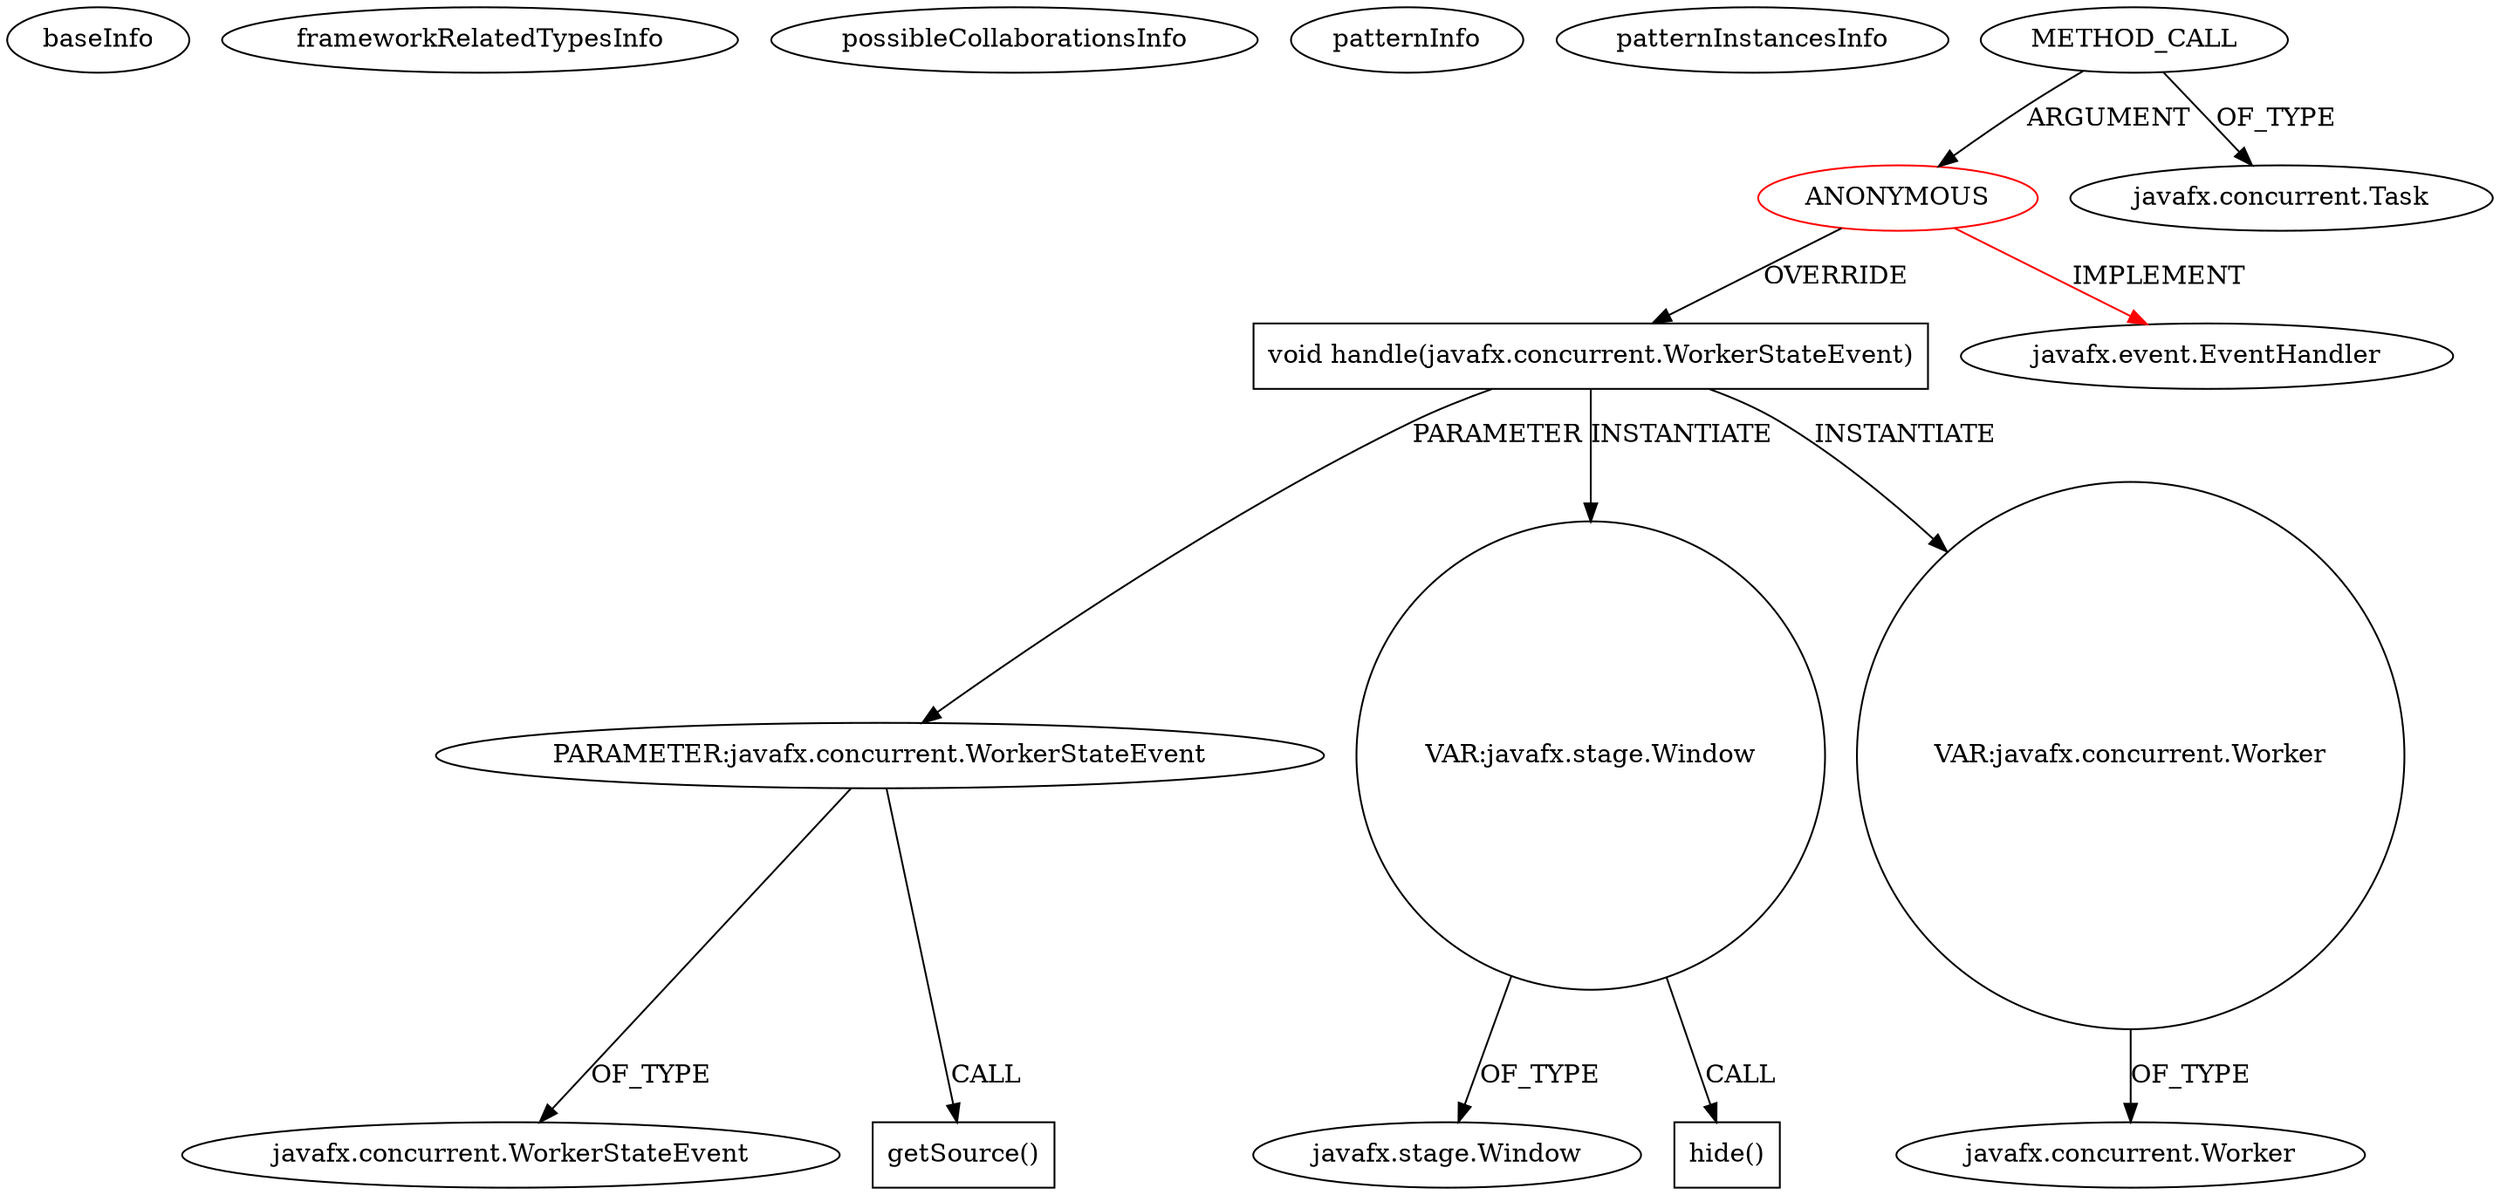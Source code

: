 digraph {
baseInfo[graphId=2842,category="pattern",isAnonymous=true,possibleRelation=false]
frameworkRelatedTypesInfo[0="javafx.event.EventHandler"]
possibleCollaborationsInfo[]
patternInfo[frequency=2.0,patternRootClient=0]
patternInstancesInfo[0="NukeName-MazeFramework~/NukeName-MazeFramework/MazeFramework-master/MazeFramework/src/mazeframework/MazeFramework.java~void benchmark()~1035"]
6[label="javafx.concurrent.WorkerStateEvent",vertexType="FRAMEWORK_CLASS_TYPE",isFrameworkType=false]
5[label="PARAMETER:javafx.concurrent.WorkerStateEvent",vertexType="PARAMETER_DECLARATION",isFrameworkType=false]
4[label="void handle(javafx.concurrent.WorkerStateEvent)",vertexType="OVERRIDING_METHOD_DECLARATION",isFrameworkType=false,shape=box]
7[label="VAR:javafx.stage.Window",vertexType="VARIABLE_EXPRESION",isFrameworkType=false,shape=circle]
0[label="ANONYMOUS",vertexType="ROOT_ANONYMOUS_DECLARATION",isFrameworkType=false,color=red]
2[label="METHOD_CALL",vertexType="OUTSIDE_CALL",isFrameworkType=false]
9[label="javafx.stage.Window",vertexType="FRAMEWORK_CLASS_TYPE",isFrameworkType=false]
3[label="javafx.concurrent.Task",vertexType="FRAMEWORK_CLASS_TYPE",isFrameworkType=false]
10[label="VAR:javafx.concurrent.Worker",vertexType="VARIABLE_EXPRESION",isFrameworkType=false,shape=circle]
12[label="javafx.concurrent.Worker",vertexType="FRAMEWORK_INTERFACE_TYPE",isFrameworkType=false]
1[label="javafx.event.EventHandler",vertexType="FRAMEWORK_INTERFACE_TYPE",isFrameworkType=false]
8[label="hide()",vertexType="INSIDE_CALL",isFrameworkType=false,shape=box]
14[label="getSource()",vertexType="INSIDE_CALL",isFrameworkType=false,shape=box]
0->1[label="IMPLEMENT",color=red]
5->14[label="CALL"]
7->9[label="OF_TYPE"]
5->6[label="OF_TYPE"]
7->8[label="CALL"]
0->4[label="OVERRIDE"]
4->10[label="INSTANTIATE"]
10->12[label="OF_TYPE"]
2->0[label="ARGUMENT"]
2->3[label="OF_TYPE"]
4->7[label="INSTANTIATE"]
4->5[label="PARAMETER"]
}
